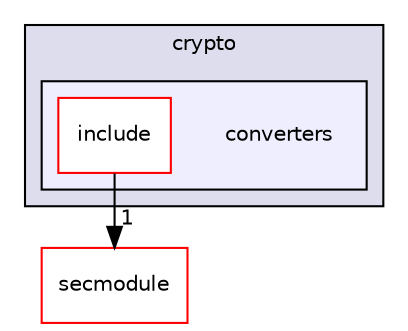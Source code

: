 digraph "converters" {
  compound=true
  node [ fontsize="10", fontname="Helvetica"];
  edge [ labelfontsize="10", labelfontname="Helvetica"];
  subgraph clusterdir_fdd8a560e62e0c17cb1c1d2c36eb6160 {
    graph [ bgcolor="#ddddee", pencolor="black", label="crypto" fontname="Helvetica", fontsize="10", URL="dir_fdd8a560e62e0c17cb1c1d2c36eb6160.html"]
  subgraph clusterdir_125cf8f713a76480557c0fbe9c0cf00e {
    graph [ bgcolor="#eeeeff", pencolor="black", label="" URL="dir_125cf8f713a76480557c0fbe9c0cf00e.html"];
    dir_125cf8f713a76480557c0fbe9c0cf00e [shape=plaintext label="converters"];
    dir_6d2790be9a8bd072f2674698e12c9dcf [shape=box label="include" color="red" fillcolor="white" style="filled" URL="dir_6d2790be9a8bd072f2674698e12c9dcf.html"];
  }
  }
  dir_6c7f0c2bb230089ff4f25c4b7818f39c [shape=box label="secmodule" fillcolor="white" style="filled" color="red" URL="dir_6c7f0c2bb230089ff4f25c4b7818f39c.html"];
  dir_6d2790be9a8bd072f2674698e12c9dcf->dir_6c7f0c2bb230089ff4f25c4b7818f39c [headlabel="1", labeldistance=1.5 headhref="dir_000016_000080.html"];
}
